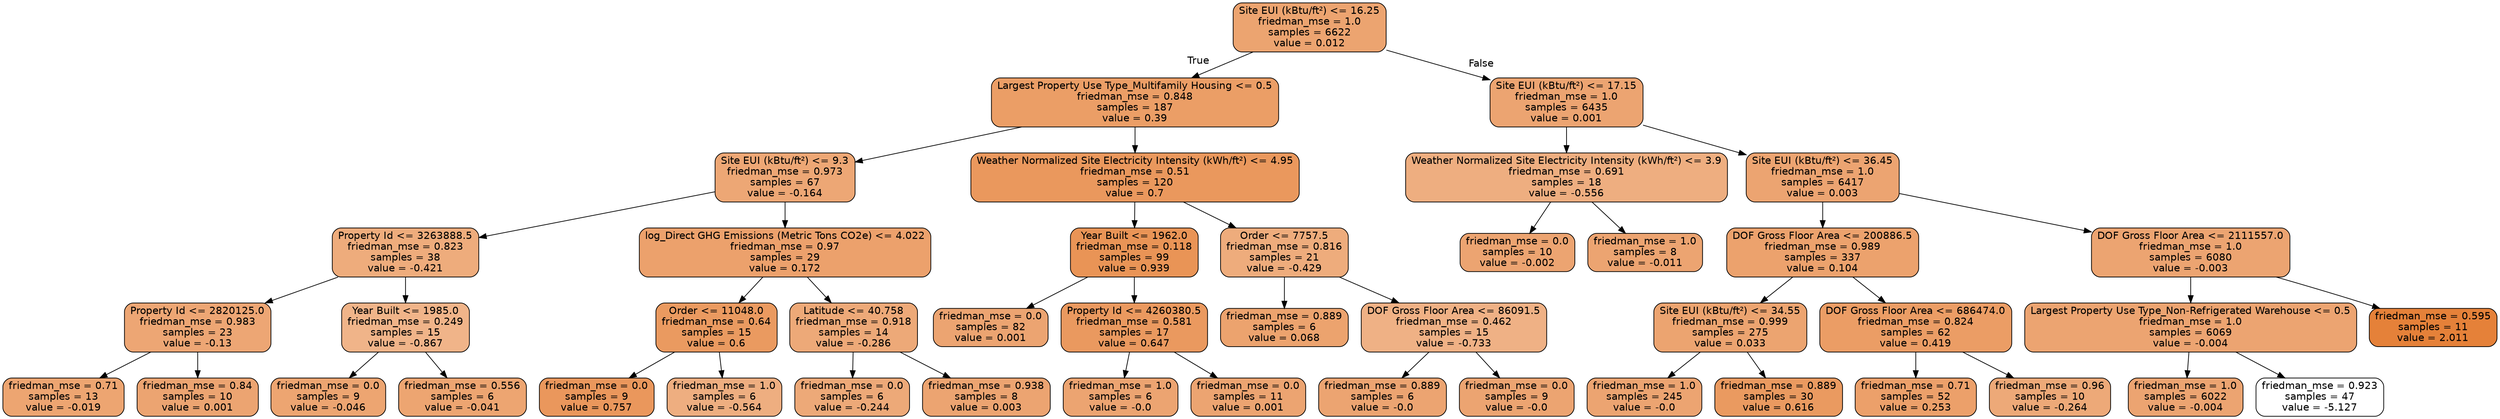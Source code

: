 digraph Tree {
node [shape=box, style="filled, rounded", color="black", fontname=helvetica] ;
edge [fontname=helvetica] ;
0 [label="Site EUI (kBtu/ft²) <= 16.25\nfriedman_mse = 1.0\nsamples = 6622\nvalue = 0.012", fillcolor="#e58139b8"] ;
1 [label="Largest Property Use Type_Multifamily Housing <= 0.5\nfriedman_mse = 0.848\nsamples = 187\nvalue = 0.39", fillcolor="#e58139c5"] ;
0 -> 1 [labeldistance=2.5, labelangle=45, headlabel="True"] ;
2 [label="Site EUI (kBtu/ft²) <= 9.3\nfriedman_mse = 0.973\nsamples = 67\nvalue = -0.164", fillcolor="#e58139b1"] ;
1 -> 2 ;
3 [label="Property Id <= 3263888.5\nfriedman_mse = 0.823\nsamples = 38\nvalue = -0.421", fillcolor="#e58139a8"] ;
2 -> 3 ;
4 [label="Property Id <= 2820125.0\nfriedman_mse = 0.983\nsamples = 23\nvalue = -0.13", fillcolor="#e58139b3"] ;
3 -> 4 ;
5 [label="friedman_mse = 0.71\nsamples = 13\nvalue = -0.019", fillcolor="#e58139b6"] ;
4 -> 5 ;
6 [label="friedman_mse = 0.84\nsamples = 10\nvalue = 0.001", fillcolor="#e58139b7"] ;
4 -> 6 ;
7 [label="Year Built <= 1985.0\nfriedman_mse = 0.249\nsamples = 15\nvalue = -0.867", fillcolor="#e5813998"] ;
3 -> 7 ;
8 [label="friedman_mse = 0.0\nsamples = 9\nvalue = -0.046", fillcolor="#e58139b6"] ;
7 -> 8 ;
9 [label="friedman_mse = 0.556\nsamples = 6\nvalue = -0.041", fillcolor="#e58139b6"] ;
7 -> 9 ;
10 [label="log_Direct GHG Emissions (Metric Tons CO2e) <= 4.022\nfriedman_mse = 0.97\nsamples = 29\nvalue = 0.172", fillcolor="#e58139bd"] ;
2 -> 10 ;
11 [label="Order <= 11048.0\nfriedman_mse = 0.64\nsamples = 15\nvalue = 0.6", fillcolor="#e58139cd"] ;
10 -> 11 ;
12 [label="friedman_mse = 0.0\nsamples = 9\nvalue = 0.757", fillcolor="#e58139d2"] ;
11 -> 12 ;
13 [label="friedman_mse = 1.0\nsamples = 6\nvalue = -0.564", fillcolor="#e58139a3"] ;
11 -> 13 ;
14 [label="Latitude <= 40.758\nfriedman_mse = 0.918\nsamples = 14\nvalue = -0.286", fillcolor="#e58139ad"] ;
10 -> 14 ;
15 [label="friedman_mse = 0.0\nsamples = 6\nvalue = -0.244", fillcolor="#e58139ae"] ;
14 -> 15 ;
16 [label="friedman_mse = 0.938\nsamples = 8\nvalue = 0.003", fillcolor="#e58139b7"] ;
14 -> 16 ;
17 [label="Weather Normalized Site Electricity Intensity (kWh/ft²) <= 4.95\nfriedman_mse = 0.51\nsamples = 120\nvalue = 0.7", fillcolor="#e58139d0"] ;
1 -> 17 ;
18 [label="Year Built <= 1962.0\nfriedman_mse = 0.118\nsamples = 99\nvalue = 0.939", fillcolor="#e58139d9"] ;
17 -> 18 ;
19 [label="friedman_mse = 0.0\nsamples = 82\nvalue = 0.001", fillcolor="#e58139b7"] ;
18 -> 19 ;
20 [label="Property Id <= 4260380.5\nfriedman_mse = 0.581\nsamples = 17\nvalue = 0.647", fillcolor="#e58139ce"] ;
18 -> 20 ;
21 [label="friedman_mse = 1.0\nsamples = 6\nvalue = -0.0", fillcolor="#e58139b7"] ;
20 -> 21 ;
22 [label="friedman_mse = 0.0\nsamples = 11\nvalue = 0.001", fillcolor="#e58139b7"] ;
20 -> 22 ;
23 [label="Order <= 7757.5\nfriedman_mse = 0.816\nsamples = 21\nvalue = -0.429", fillcolor="#e58139a8"] ;
17 -> 23 ;
24 [label="friedman_mse = 0.889\nsamples = 6\nvalue = 0.068", fillcolor="#e58139ba"] ;
23 -> 24 ;
25 [label="DOF Gross Floor Area <= 86091.5\nfriedman_mse = 0.462\nsamples = 15\nvalue = -0.733", fillcolor="#e581399d"] ;
23 -> 25 ;
26 [label="friedman_mse = 0.889\nsamples = 6\nvalue = -0.0", fillcolor="#e58139b7"] ;
25 -> 26 ;
27 [label="friedman_mse = 0.0\nsamples = 9\nvalue = -0.0", fillcolor="#e58139b7"] ;
25 -> 27 ;
28 [label="Site EUI (kBtu/ft²) <= 17.15\nfriedman_mse = 1.0\nsamples = 6435\nvalue = 0.001", fillcolor="#e58139b7"] ;
0 -> 28 [labeldistance=2.5, labelangle=-45, headlabel="False"] ;
29 [label="Weather Normalized Site Electricity Intensity (kWh/ft²) <= 3.9\nfriedman_mse = 0.691\nsamples = 18\nvalue = -0.556", fillcolor="#e58139a3"] ;
28 -> 29 ;
30 [label="friedman_mse = 0.0\nsamples = 10\nvalue = -0.002", fillcolor="#e58139b7"] ;
29 -> 30 ;
31 [label="friedman_mse = 1.0\nsamples = 8\nvalue = -0.011", fillcolor="#e58139b7"] ;
29 -> 31 ;
32 [label="Site EUI (kBtu/ft²) <= 36.45\nfriedman_mse = 1.0\nsamples = 6417\nvalue = 0.003", fillcolor="#e58139b7"] ;
28 -> 32 ;
33 [label="DOF Gross Floor Area <= 200886.5\nfriedman_mse = 0.989\nsamples = 337\nvalue = 0.104", fillcolor="#e58139bb"] ;
32 -> 33 ;
34 [label="Site EUI (kBtu/ft²) <= 34.55\nfriedman_mse = 0.999\nsamples = 275\nvalue = 0.033", fillcolor="#e58139b8"] ;
33 -> 34 ;
35 [label="friedman_mse = 1.0\nsamples = 245\nvalue = -0.0", fillcolor="#e58139b7"] ;
34 -> 35 ;
36 [label="friedman_mse = 0.889\nsamples = 30\nvalue = 0.616", fillcolor="#e58139cd"] ;
34 -> 36 ;
37 [label="DOF Gross Floor Area <= 686474.0\nfriedman_mse = 0.824\nsamples = 62\nvalue = 0.419", fillcolor="#e58139c6"] ;
33 -> 37 ;
38 [label="friedman_mse = 0.71\nsamples = 52\nvalue = 0.253", fillcolor="#e58139c0"] ;
37 -> 38 ;
39 [label="friedman_mse = 0.96\nsamples = 10\nvalue = -0.264", fillcolor="#e58139ae"] ;
37 -> 39 ;
40 [label="DOF Gross Floor Area <= 2111557.0\nfriedman_mse = 1.0\nsamples = 6080\nvalue = -0.003", fillcolor="#e58139b7"] ;
32 -> 40 ;
41 [label="Largest Property Use Type_Non-Refrigerated Warehouse <= 0.5\nfriedman_mse = 1.0\nsamples = 6069\nvalue = -0.004", fillcolor="#e58139b7"] ;
40 -> 41 ;
42 [label="friedman_mse = 1.0\nsamples = 6022\nvalue = -0.004", fillcolor="#e58139b7"] ;
41 -> 42 ;
43 [label="friedman_mse = 0.923\nsamples = 47\nvalue = -5.127", fillcolor="#e5813900"] ;
41 -> 43 ;
44 [label="friedman_mse = 0.595\nsamples = 11\nvalue = 2.011", fillcolor="#e58139ff"] ;
40 -> 44 ;
}